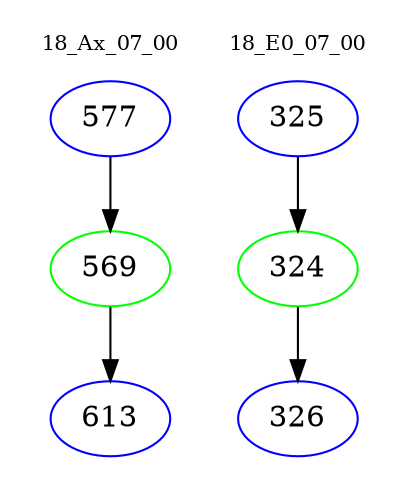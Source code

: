 digraph{
subgraph cluster_0 {
color = white
label = "18_Ax_07_00";
fontsize=10;
T0_577 [label="577", color="blue"]
T0_577 -> T0_569 [color="black"]
T0_569 [label="569", color="green"]
T0_569 -> T0_613 [color="black"]
T0_613 [label="613", color="blue"]
}
subgraph cluster_1 {
color = white
label = "18_E0_07_00";
fontsize=10;
T1_325 [label="325", color="blue"]
T1_325 -> T1_324 [color="black"]
T1_324 [label="324", color="green"]
T1_324 -> T1_326 [color="black"]
T1_326 [label="326", color="blue"]
}
}
